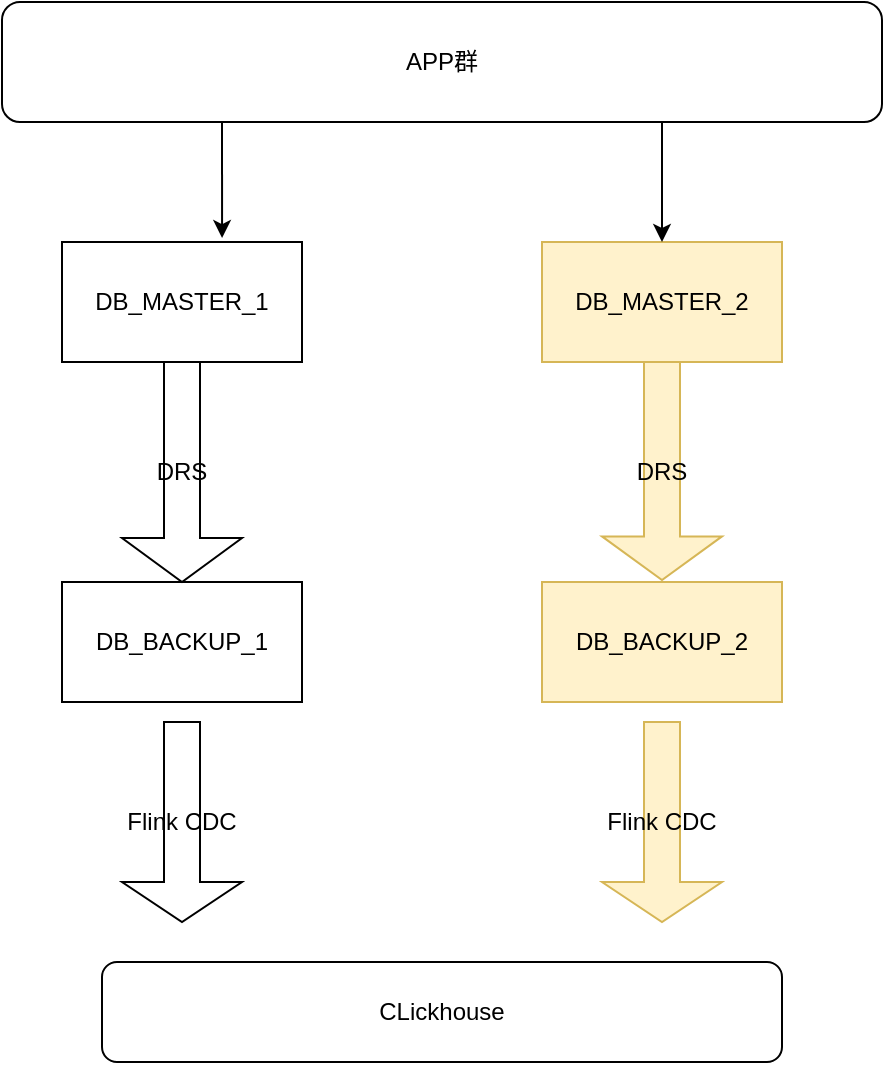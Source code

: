 <mxfile version="21.7.2" type="github" pages="2">
  <diagram name="第 1 页" id="qsA7nAwAdNASHieRgJQB">
    <mxGraphModel dx="1434" dy="833" grid="1" gridSize="10" guides="1" tooltips="1" connect="1" arrows="1" fold="1" page="1" pageScale="1" pageWidth="827" pageHeight="1169" math="0" shadow="0">
      <root>
        <mxCell id="0" />
        <mxCell id="1" parent="0" />
        <mxCell id="IXahhotZENDEbimjL1xp-6" style="edgeStyle=orthogonalEdgeStyle;rounded=0;orthogonalLoop=1;jettySize=auto;html=1;exitX=0.5;exitY=0.975;exitDx=0;exitDy=0;exitPerimeter=0;" parent="1" edge="1">
          <mxGeometry relative="1" as="geometry">
            <mxPoint x="190" y="288" as="sourcePoint" />
          </mxGeometry>
        </mxCell>
        <mxCell id="IXahhotZENDEbimjL1xp-7" style="edgeStyle=orthogonalEdgeStyle;rounded=0;orthogonalLoop=1;jettySize=auto;html=1;exitX=0.5;exitY=0.975;exitDx=0;exitDy=0;exitPerimeter=0;" parent="1" edge="1">
          <mxGeometry relative="1" as="geometry">
            <mxPoint x="430" y="390" as="targetPoint" />
          </mxGeometry>
        </mxCell>
        <mxCell id="IXahhotZENDEbimjL1xp-8" value="CLickhouse" style="rounded=1;whiteSpace=wrap;html=1;" parent="1" vertex="1">
          <mxGeometry x="150" y="650" width="340" height="50" as="geometry" />
        </mxCell>
        <mxCell id="IXahhotZENDEbimjL1xp-11" value="Flink CDC" style="shape=singleArrow;direction=south;whiteSpace=wrap;html=1;" parent="1" vertex="1">
          <mxGeometry x="160" y="530" width="60" height="100" as="geometry" />
        </mxCell>
        <mxCell id="IXahhotZENDEbimjL1xp-12" value="Flink CDC" style="shape=singleArrow;direction=south;whiteSpace=wrap;html=1;fillColor=#fff2cc;strokeColor=#d6b656;" parent="1" vertex="1">
          <mxGeometry x="400" y="530" width="60" height="100" as="geometry" />
        </mxCell>
        <mxCell id="IXahhotZENDEbimjL1xp-13" value="DB_MASTER_1" style="rounded=0;whiteSpace=wrap;html=1;" parent="1" vertex="1">
          <mxGeometry x="130" y="290" width="120" height="60" as="geometry" />
        </mxCell>
        <mxCell id="IXahhotZENDEbimjL1xp-14" value="DB_MASTER_2" style="rounded=0;whiteSpace=wrap;html=1;fillColor=#fff2cc;strokeColor=#d6b656;" parent="1" vertex="1">
          <mxGeometry x="370" y="290" width="120" height="60" as="geometry" />
        </mxCell>
        <mxCell id="IXahhotZENDEbimjL1xp-15" value="DB_BACKUP_2" style="rounded=0;whiteSpace=wrap;html=1;fillColor=#fff2cc;strokeColor=#d6b656;" parent="1" vertex="1">
          <mxGeometry x="370" y="460" width="120" height="60" as="geometry" />
        </mxCell>
        <mxCell id="IXahhotZENDEbimjL1xp-16" value="DB_BACKUP_1" style="rounded=0;whiteSpace=wrap;html=1;" parent="1" vertex="1">
          <mxGeometry x="130" y="460" width="120" height="60" as="geometry" />
        </mxCell>
        <mxCell id="9LFnU_bApeq4fVWj5Kd6-1" value="DRS" style="shape=singleArrow;direction=south;whiteSpace=wrap;html=1;" parent="1" vertex="1">
          <mxGeometry x="160" y="350" width="60" height="110" as="geometry" />
        </mxCell>
        <mxCell id="9LFnU_bApeq4fVWj5Kd6-2" value="DRS" style="shape=singleArrow;direction=south;whiteSpace=wrap;html=1;fillColor=#fff2cc;strokeColor=#d6b656;" parent="1" vertex="1">
          <mxGeometry x="400" y="350" width="60" height="109" as="geometry" />
        </mxCell>
        <mxCell id="g3bt5XTVbCjW5nE85IyD-2" style="edgeStyle=orthogonalEdgeStyle;rounded=0;orthogonalLoop=1;jettySize=auto;html=1;exitX=0.25;exitY=1;exitDx=0;exitDy=0;entryX=0.667;entryY=-0.033;entryDx=0;entryDy=0;entryPerimeter=0;" edge="1" parent="1" source="g3bt5XTVbCjW5nE85IyD-1" target="IXahhotZENDEbimjL1xp-13">
          <mxGeometry relative="1" as="geometry">
            <mxPoint x="215" y="280" as="targetPoint" />
          </mxGeometry>
        </mxCell>
        <mxCell id="g3bt5XTVbCjW5nE85IyD-3" style="edgeStyle=orthogonalEdgeStyle;rounded=0;orthogonalLoop=1;jettySize=auto;html=1;exitX=0.75;exitY=1;exitDx=0;exitDy=0;" edge="1" parent="1" source="g3bt5XTVbCjW5nE85IyD-1" target="IXahhotZENDEbimjL1xp-14">
          <mxGeometry relative="1" as="geometry">
            <mxPoint x="425" y="280" as="targetPoint" />
          </mxGeometry>
        </mxCell>
        <mxCell id="g3bt5XTVbCjW5nE85IyD-1" value="APP群" style="rounded=1;whiteSpace=wrap;html=1;" vertex="1" parent="1">
          <mxGeometry x="100" y="170" width="440" height="60" as="geometry" />
        </mxCell>
      </root>
    </mxGraphModel>
  </diagram>
  <diagram id="8HLk-VeAkFTtaC2HQgmH" name="第 2 页">
    <mxGraphModel dx="1434" dy="833" grid="1" gridSize="10" guides="1" tooltips="1" connect="1" arrows="1" fold="1" page="1" pageScale="1" pageWidth="827" pageHeight="1169" math="0" shadow="0">
      <root>
        <mxCell id="0" />
        <mxCell id="1" parent="0" />
        <mxCell id="iffqde4-TSKEQajBlg3I-8" value="" style="edgeStyle=orthogonalEdgeStyle;rounded=0;orthogonalLoop=1;jettySize=auto;html=1;" parent="1" source="iffqde4-TSKEQajBlg3I-1" target="iffqde4-TSKEQajBlg3I-7" edge="1">
          <mxGeometry relative="1" as="geometry" />
        </mxCell>
        <mxCell id="iffqde4-TSKEQajBlg3I-1" value="代码改造，删除跨库调用" style="rounded=1;whiteSpace=wrap;html=1;" parent="1" vertex="1">
          <mxGeometry x="120" y="330" width="120" height="60" as="geometry" />
        </mxCell>
        <mxCell id="iffqde4-TSKEQajBlg3I-6" value="" style="edgeStyle=orthogonalEdgeStyle;rounded=0;orthogonalLoop=1;jettySize=auto;html=1;" parent="1" source="iffqde4-TSKEQajBlg3I-4" target="iffqde4-TSKEQajBlg3I-5" edge="1">
          <mxGeometry relative="1" as="geometry" />
        </mxCell>
        <mxCell id="iffqde4-TSKEQajBlg3I-4" value="新增MYSQL" style="rounded=1;whiteSpace=wrap;html=1;" parent="1" vertex="1">
          <mxGeometry x="120" y="460" width="120" height="60" as="geometry" />
        </mxCell>
        <mxCell id="iffqde4-TSKEQajBlg3I-5" value="开启数据同步，老-&amp;gt;新" style="whiteSpace=wrap;html=1;rounded=1;" parent="1" vertex="1">
          <mxGeometry x="320" y="460" width="140" height="60" as="geometry" />
        </mxCell>
        <mxCell id="iffqde4-TSKEQajBlg3I-7" value="修改CRM JDBC连接指向新库" style="whiteSpace=wrap;html=1;rounded=1;" parent="1" vertex="1">
          <mxGeometry x="330" y="330" width="120" height="60" as="geometry" />
        </mxCell>
      </root>
    </mxGraphModel>
  </diagram>
</mxfile>
